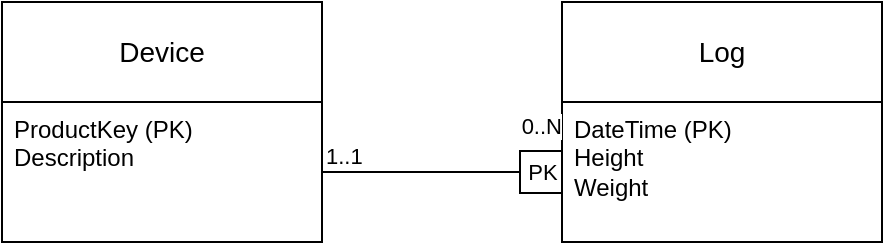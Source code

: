 <mxfile version="21.3.7" type="device" pages="5">
  <diagram name="db_schema" id="3-Kusr8PeL8G7iRzZjqA">
    <mxGraphModel dx="1434" dy="844" grid="1" gridSize="10" guides="1" tooltips="1" connect="1" arrows="1" fold="1" page="1" pageScale="1" pageWidth="827" pageHeight="1169" math="0" shadow="0">
      <root>
        <mxCell id="0" />
        <mxCell id="1" parent="0" />
        <mxCell id="TzbilVc_gsBok2wx4rR0-2" value="Device" style="swimlane;childLayout=stackLayout;horizontal=1;startSize=50;horizontalStack=0;rounded=0;fontSize=14;fontStyle=0;strokeWidth=1;resizeParent=0;resizeLast=1;shadow=0;dashed=0;align=center;arcSize=4;whiteSpace=wrap;html=1;" parent="1" vertex="1">
          <mxGeometry x="120" y="120" width="160" height="120" as="geometry" />
        </mxCell>
        <mxCell id="TzbilVc_gsBok2wx4rR0-3" value="ProductKey (PK)&lt;br&gt;Description" style="align=left;strokeColor=none;fillColor=none;spacingLeft=4;fontSize=12;verticalAlign=top;resizable=0;rotatable=0;part=1;html=1;" parent="TzbilVc_gsBok2wx4rR0-2" vertex="1">
          <mxGeometry y="50" width="160" height="70" as="geometry" />
        </mxCell>
        <mxCell id="TzbilVc_gsBok2wx4rR0-8" value="Log" style="swimlane;childLayout=stackLayout;horizontal=1;startSize=50;horizontalStack=0;rounded=0;fontSize=14;fontStyle=0;strokeWidth=1;resizeParent=0;resizeLast=1;shadow=0;dashed=0;align=center;arcSize=4;whiteSpace=wrap;html=1;swimlaneLine=1;fillColor=default;" parent="1" vertex="1">
          <mxGeometry x="400" y="120" width="160" height="120" as="geometry" />
        </mxCell>
        <mxCell id="TzbilVc_gsBok2wx4rR0-9" value="DateTime (PK)&lt;br&gt;Height&lt;br&gt;Weight" style="align=left;strokeColor=none;fillColor=none;spacingLeft=4;fontSize=12;verticalAlign=top;resizable=0;rotatable=0;part=1;html=1;" parent="TzbilVc_gsBok2wx4rR0-8" vertex="1">
          <mxGeometry y="50" width="160" height="70" as="geometry" />
        </mxCell>
        <mxCell id="TzbilVc_gsBok2wx4rR0-17" value="PK" style="endArrow=box;html=1;rounded=0;exitX=1;exitY=0.5;exitDx=0;exitDy=0;entryX=0;entryY=0.5;entryDx=0;entryDy=0;edgeStyle=orthogonalEdgeStyle;endFill=0;endSize=19;" parent="1" source="TzbilVc_gsBok2wx4rR0-3" target="TzbilVc_gsBok2wx4rR0-9" edge="1">
          <mxGeometry x="0.833" relative="1" as="geometry">
            <mxPoint x="280" y="165" as="sourcePoint" />
            <mxPoint x="420" y="190" as="targetPoint" />
            <mxPoint as="offset" />
          </mxGeometry>
        </mxCell>
        <mxCell id="TzbilVc_gsBok2wx4rR0-19" value="1..1" style="edgeLabel;resizable=0;html=1;align=left;verticalAlign=bottom;" parent="TzbilVc_gsBok2wx4rR0-17" connectable="0" vertex="1">
          <mxGeometry x="-1" relative="1" as="geometry" />
        </mxCell>
        <mxCell id="TzbilVc_gsBok2wx4rR0-20" value="0..N" style="edgeLabel;resizable=0;html=1;align=right;verticalAlign=bottom;" parent="TzbilVc_gsBok2wx4rR0-17" connectable="0" vertex="1">
          <mxGeometry x="1" relative="1" as="geometry">
            <mxPoint y="-15" as="offset" />
          </mxGeometry>
        </mxCell>
      </root>
    </mxGraphModel>
  </diagram>
  <diagram id="9_5lFCj0mgIye8ATh_m7" name="architecture">
    <mxGraphModel dx="896" dy="528" grid="1" gridSize="10" guides="1" tooltips="1" connect="1" arrows="1" fold="1" page="1" pageScale="1" pageWidth="827" pageHeight="1169" math="0" shadow="0">
      <root>
        <mxCell id="0" />
        <mxCell id="1" parent="0" />
        <mxCell id="fDyteKxTsw1w2ha29Ws7-5" value="" style="rounded=0;whiteSpace=wrap;html=1;fillColor=none;container=1;collapsible=0;recursiveResize=0;" parent="1" vertex="1">
          <mxGeometry x="320" y="360" width="280" height="280" as="geometry" />
        </mxCell>
        <mxCell id="fDyteKxTsw1w2ha29Ws7-25" style="edgeStyle=orthogonalEdgeStyle;rounded=0;orthogonalLoop=1;jettySize=auto;html=1;entryX=0.5;entryY=0;entryDx=0;entryDy=0;" parent="fDyteKxTsw1w2ha29Ws7-5" source="fDyteKxTsw1w2ha29Ws7-22" target="fDyteKxTsw1w2ha29Ws7-11" edge="1">
          <mxGeometry relative="1" as="geometry" />
        </mxCell>
        <mxCell id="fDyteKxTsw1w2ha29Ws7-22" value="" style="rounded=0;whiteSpace=wrap;html=1;recursiveResize=0;container=1;collapsible=0;" parent="fDyteKxTsw1w2ha29Ws7-5" vertex="1">
          <mxGeometry x="80" width="120" height="40" as="geometry" />
        </mxCell>
        <mxCell id="fDyteKxTsw1w2ha29Ws7-9" value="" style="shape=image;verticalLabelPosition=bottom;labelBackgroundColor=default;verticalAlign=top;aspect=fixed;imageAspect=0;image=https://upload.wikimedia.org/wikipedia/commons/thumb/c/c5/Nginx_logo.svg/2560px-Nginx_logo.svg.png;" parent="fDyteKxTsw1w2ha29Ws7-22" vertex="1">
          <mxGeometry x="25" y="12.7" width="70" height="14.59" as="geometry" />
        </mxCell>
        <mxCell id="fDyteKxTsw1w2ha29Ws7-33" value="&lt;b&gt;SERVER&lt;/b&gt;" style="rounded=0;whiteSpace=wrap;html=1;" parent="fDyteKxTsw1w2ha29Ws7-5" vertex="1">
          <mxGeometry y="240" width="280" height="40" as="geometry" />
        </mxCell>
        <mxCell id="fDyteKxTsw1w2ha29Ws7-11" value="" style="rounded=0;whiteSpace=wrap;html=1;fillColor=none;container=1;collapsible=0;recursiveResize=0;" parent="fDyteKxTsw1w2ha29Ws7-5" vertex="1">
          <mxGeometry x="40" y="80" width="200" height="120" as="geometry" />
        </mxCell>
        <mxCell id="fDyteKxTsw1w2ha29Ws7-27" style="edgeStyle=orthogonalEdgeStyle;rounded=0;orthogonalLoop=1;jettySize=auto;html=1;exitX=1;exitY=0.5;exitDx=0;exitDy=0;entryX=0;entryY=0.5;entryDx=0;entryDy=0;" parent="fDyteKxTsw1w2ha29Ws7-11" source="fDyteKxTsw1w2ha29Ws7-28" target="fDyteKxTsw1w2ha29Ws7-14" edge="1">
          <mxGeometry relative="1" as="geometry">
            <mxPoint x="83" y="80" as="sourcePoint" />
          </mxGeometry>
        </mxCell>
        <mxCell id="fDyteKxTsw1w2ha29Ws7-28" value="API" style="rounded=0;whiteSpace=wrap;html=1;" parent="fDyteKxTsw1w2ha29Ws7-11" vertex="1">
          <mxGeometry x="19.5" y="20" width="41" height="40" as="geometry" />
        </mxCell>
        <mxCell id="fDyteKxTsw1w2ha29Ws7-19" value="" style="group" parent="fDyteKxTsw1w2ha29Ws7-11" vertex="1" connectable="0">
          <mxGeometry x="140.5" y="20" width="40" height="40" as="geometry" />
        </mxCell>
        <mxCell id="fDyteKxTsw1w2ha29Ws7-14" value="" style="shape=datastore;whiteSpace=wrap;html=1;" parent="fDyteKxTsw1w2ha29Ws7-19" vertex="1">
          <mxGeometry width="40" height="40" as="geometry" />
        </mxCell>
        <mxCell id="fDyteKxTsw1w2ha29Ws7-18" value="" style="shape=image;verticalLabelPosition=bottom;labelBackgroundColor=default;verticalAlign=top;aspect=fixed;imageAspect=0;image=https://upload.wikimedia.org/wikipedia/commons/thumb/3/38/SQLite370.svg/1200px-SQLite370.svg.png;" parent="fDyteKxTsw1w2ha29Ws7-19" vertex="1">
          <mxGeometry y="16.03" width="40" height="18.97" as="geometry" />
        </mxCell>
        <mxCell id="fDyteKxTsw1w2ha29Ws7-39" value="" style="rounded=0;whiteSpace=wrap;html=1;container=1;collapsible=0;recursiveResize=0;" parent="fDyteKxTsw1w2ha29Ws7-11" vertex="1">
          <mxGeometry y="80" width="200" height="40" as="geometry" />
        </mxCell>
        <mxCell id="fDyteKxTsw1w2ha29Ws7-37" value="" style="image;sketch=0;aspect=fixed;html=1;points=[];align=center;fontSize=12;image=img/lib/mscae/Docker.svg;" parent="fDyteKxTsw1w2ha29Ws7-39" vertex="1">
          <mxGeometry x="12" y="6.8" width="32.2" height="26.4" as="geometry" />
        </mxCell>
        <mxCell id="fDyteKxTsw1w2ha29Ws7-36" value="&lt;b&gt;Docker Container&lt;/b&gt;" style="text;html=1;strokeColor=none;fillColor=none;align=center;verticalAlign=middle;whiteSpace=wrap;rounded=0;" parent="fDyteKxTsw1w2ha29Ws7-39" vertex="1">
          <mxGeometry x="50" y="5.0" width="130" height="30" as="geometry" />
        </mxCell>
        <mxCell id="G9LvsAXl9u4YjFtAsRXR-1" value="" style="rounded=0;whiteSpace=wrap;html=1;fillColor=none;container=1;collapsible=0;recursiveResize=0;" vertex="1" parent="1">
          <mxGeometry y="240" width="280" height="400" as="geometry" />
        </mxCell>
        <mxCell id="G9LvsAXl9u4YjFtAsRXR-5" value="&lt;b&gt;Device (Smart Bin)&lt;/b&gt;" style="rounded=0;whiteSpace=wrap;html=1;" vertex="1" parent="G9LvsAXl9u4YjFtAsRXR-1">
          <mxGeometry y="360" width="280" height="40" as="geometry" />
        </mxCell>
        <mxCell id="G9LvsAXl9u4YjFtAsRXR-6" value="" style="rounded=0;whiteSpace=wrap;html=1;fillColor=none;container=1;collapsible=0;recursiveResize=0;" vertex="1" parent="G9LvsAXl9u4YjFtAsRXR-1">
          <mxGeometry x="160" y="200" width="80" height="120" as="geometry" />
        </mxCell>
        <mxCell id="G9LvsAXl9u4YjFtAsRXR-12" value="Sensor" style="rounded=0;whiteSpace=wrap;html=1;container=0;collapsible=0;recursiveResize=1;" vertex="1" parent="G9LvsAXl9u4YjFtAsRXR-6">
          <mxGeometry y="80" width="80" height="40" as="geometry" />
        </mxCell>
        <mxCell id="G9LvsAXl9u4YjFtAsRXR-15" value="" style="image;aspect=fixed;perimeter=ellipsePerimeter;html=1;align=center;shadow=0;dashed=0;fontColor=#4277BB;labelBackgroundColor=default;fontSize=12;spacingTop=3;image=img/lib/ibm/users/sensor.svg;" vertex="1" parent="G9LvsAXl9u4YjFtAsRXR-6">
          <mxGeometry x="10" y="10.0" width="60" height="60" as="geometry" />
        </mxCell>
        <mxCell id="G9LvsAXl9u4YjFtAsRXR-24" value="" style="rounded=0;whiteSpace=wrap;html=1;fillColor=none;container=1;collapsible=0;recursiveResize=0;" vertex="1" parent="G9LvsAXl9u4YjFtAsRXR-1">
          <mxGeometry x="40" y="200" width="80" height="120" as="geometry" />
        </mxCell>
        <mxCell id="G9LvsAXl9u4YjFtAsRXR-25" value="Sensor" style="rounded=0;whiteSpace=wrap;html=1;container=0;collapsible=0;recursiveResize=1;" vertex="1" parent="G9LvsAXl9u4YjFtAsRXR-24">
          <mxGeometry y="80" width="80" height="40" as="geometry" />
        </mxCell>
        <mxCell id="G9LvsAXl9u4YjFtAsRXR-26" value="" style="image;aspect=fixed;perimeter=ellipsePerimeter;html=1;align=center;shadow=0;dashed=0;fontColor=#4277BB;labelBackgroundColor=default;fontSize=12;spacingTop=3;image=img/lib/ibm/users/sensor.svg;" vertex="1" parent="G9LvsAXl9u4YjFtAsRXR-24">
          <mxGeometry x="10" y="10.0" width="60" height="60" as="geometry" />
        </mxCell>
        <mxCell id="G9LvsAXl9u4YjFtAsRXR-75" value="&lt;font style=&quot;font-size: 32px;&quot;&gt;...&lt;/font&gt;" style="text;html=1;strokeColor=none;fillColor=none;align=center;verticalAlign=middle;whiteSpace=wrap;rounded=0;" vertex="1" parent="G9LvsAXl9u4YjFtAsRXR-1">
          <mxGeometry x="120" y="245" width="40" height="30" as="geometry" />
        </mxCell>
        <mxCell id="G9LvsAXl9u4YjFtAsRXR-76" value="" style="rounded=0;whiteSpace=wrap;html=1;fillColor=none;container=1;collapsible=0;recursiveResize=0;" vertex="1" parent="G9LvsAXl9u4YjFtAsRXR-1">
          <mxGeometry x="80" y="40" width="120" height="120" as="geometry" />
        </mxCell>
        <mxCell id="G9LvsAXl9u4YjFtAsRXR-77" value="Microcontroller" style="rounded=0;whiteSpace=wrap;html=1;container=0;collapsible=0;recursiveResize=1;" vertex="1" parent="G9LvsAXl9u4YjFtAsRXR-76">
          <mxGeometry y="80" width="120" height="40" as="geometry" />
        </mxCell>
        <mxCell id="fDyteKxTsw1w2ha29Ws7-2" value="" style="outlineConnect=0;dashed=0;verticalLabelPosition=bottom;verticalAlign=top;align=center;html=1;shape=mxgraph.aws3.hardware_board;fillColor=#5294CF;gradientColor=none;noLabel=0;labelPadding=-2;portConstraintRotation=0;" parent="G9LvsAXl9u4YjFtAsRXR-76" vertex="1">
          <mxGeometry x="33.12" y="10" width="53.75" height="64.3" as="geometry" />
        </mxCell>
        <mxCell id="G9LvsAXl9u4YjFtAsRXR-32" style="rounded=0;orthogonalLoop=1;jettySize=auto;html=1;entryX=0.5;entryY=0;entryDx=0;entryDy=0;startArrow=classic;startFill=1;endArrow=none;endFill=0;exitX=0.75;exitY=1;exitDx=0;exitDy=0;edgeStyle=orthogonalEdgeStyle;" edge="1" parent="G9LvsAXl9u4YjFtAsRXR-1" source="G9LvsAXl9u4YjFtAsRXR-77" target="G9LvsAXl9u4YjFtAsRXR-6">
          <mxGeometry relative="1" as="geometry" />
        </mxCell>
        <mxCell id="G9LvsAXl9u4YjFtAsRXR-33" style="rounded=0;orthogonalLoop=1;jettySize=auto;html=1;entryX=0.5;entryY=0;entryDx=0;entryDy=0;startArrow=classic;startFill=1;endArrow=none;endFill=0;exitX=0.25;exitY=1;exitDx=0;exitDy=0;edgeStyle=orthogonalEdgeStyle;" edge="1" parent="G9LvsAXl9u4YjFtAsRXR-1" source="G9LvsAXl9u4YjFtAsRXR-77" target="G9LvsAXl9u4YjFtAsRXR-24">
          <mxGeometry relative="1" as="geometry" />
        </mxCell>
        <mxCell id="G9LvsAXl9u4YjFtAsRXR-42" value="" style="rounded=0;whiteSpace=wrap;html=1;fillColor=none;container=1;collapsible=0;recursiveResize=0;" vertex="1" parent="1">
          <mxGeometry x="640" y="240" width="160" height="400" as="geometry" />
        </mxCell>
        <mxCell id="G9LvsAXl9u4YjFtAsRXR-46" value="&lt;b&gt;Client&lt;/b&gt;" style="rounded=0;whiteSpace=wrap;html=1;" vertex="1" parent="G9LvsAXl9u4YjFtAsRXR-42">
          <mxGeometry y="360" width="160" height="40" as="geometry" />
        </mxCell>
        <mxCell id="G9LvsAXl9u4YjFtAsRXR-57" value="" style="rounded=0;whiteSpace=wrap;html=1;fillColor=none;container=1;collapsible=0;recursiveResize=0;" vertex="1" parent="G9LvsAXl9u4YjFtAsRXR-42">
          <mxGeometry x="40" y="200" width="80" height="120" as="geometry" />
        </mxCell>
        <mxCell id="G9LvsAXl9u4YjFtAsRXR-58" value="Desktop" style="rounded=0;whiteSpace=wrap;html=1;container=0;collapsible=0;recursiveResize=1;" vertex="1" parent="G9LvsAXl9u4YjFtAsRXR-57">
          <mxGeometry y="80" width="80" height="40" as="geometry" />
        </mxCell>
        <mxCell id="G9LvsAXl9u4YjFtAsRXR-56" value="" style="sketch=0;outlineConnect=0;dashed=0;verticalLabelPosition=bottom;verticalAlign=top;align=center;html=1;fontSize=12;fontStyle=0;aspect=fixed;shape=mxgraph.aws4.illustration_desktop;pointerEvents=1;strokeColor=default;fillColor=#000000;" vertex="1" parent="G9LvsAXl9u4YjFtAsRXR-57">
          <mxGeometry x="10" y="14.2" width="60" height="54.61" as="geometry" />
        </mxCell>
        <mxCell id="G9LvsAXl9u4YjFtAsRXR-60" value="" style="rounded=0;whiteSpace=wrap;html=1;fillColor=none;container=1;collapsible=0;recursiveResize=0;" vertex="1" parent="G9LvsAXl9u4YjFtAsRXR-42">
          <mxGeometry x="40" y="40" width="80" height="120" as="geometry" />
        </mxCell>
        <mxCell id="G9LvsAXl9u4YjFtAsRXR-61" value="Smartphone" style="rounded=0;whiteSpace=wrap;html=1;container=0;collapsible=0;recursiveResize=1;" vertex="1" parent="G9LvsAXl9u4YjFtAsRXR-60">
          <mxGeometry y="80" width="80" height="40" as="geometry" />
        </mxCell>
        <mxCell id="fDyteKxTsw1w2ha29Ws7-3" value="" style="verticalLabelPosition=bottom;verticalAlign=top;html=1;shadow=0;dashed=0;strokeWidth=1;shape=mxgraph.android.phone2;" parent="G9LvsAXl9u4YjFtAsRXR-60" vertex="1">
          <mxGeometry x="24.1" y="10.0" width="31.8" height="62.01" as="geometry" />
        </mxCell>
        <mxCell id="G9LvsAXl9u4YjFtAsRXR-72" value="Network" style="edgeStyle=orthogonalEdgeStyle;rounded=0;orthogonalLoop=1;jettySize=auto;html=1;entryX=0.25;entryY=0;entryDx=0;entryDy=0;exitX=1;exitY=0.25;exitDx=0;exitDy=0;" edge="1" parent="1" source="G9LvsAXl9u4YjFtAsRXR-76" target="fDyteKxTsw1w2ha29Ws7-22">
          <mxGeometry relative="1" as="geometry" />
        </mxCell>
        <mxCell id="G9LvsAXl9u4YjFtAsRXR-82" value="Network" style="edgeStyle=orthogonalEdgeStyle;rounded=0;orthogonalLoop=1;jettySize=auto;html=1;entryX=0;entryY=0.25;entryDx=0;entryDy=0;exitX=0.75;exitY=0;exitDx=0;exitDy=0;startArrow=classic;startFill=1;" edge="1" parent="1" source="fDyteKxTsw1w2ha29Ws7-22" target="G9LvsAXl9u4YjFtAsRXR-42">
          <mxGeometry relative="1" as="geometry" />
        </mxCell>
      </root>
    </mxGraphModel>
  </diagram>
  <diagram id="LflUJdKDA35UECzMb9H2" name="architecture_base">
    <mxGraphModel dx="1434" dy="844" grid="1" gridSize="10" guides="1" tooltips="1" connect="1" arrows="1" fold="1" page="1" pageScale="1" pageWidth="827" pageHeight="1169" math="0" shadow="0">
      <root>
        <mxCell id="0" />
        <mxCell id="1" parent="0" />
        <mxCell id="uLUzbNzAMRytsI049bTl-49" style="edgeStyle=orthogonalEdgeStyle;rounded=0;orthogonalLoop=1;jettySize=auto;html=1;entryX=0.25;entryY=0;entryDx=0;entryDy=0;exitX=1;exitY=0.5;exitDx=0;exitDy=0;" parent="1" source="uLUzbNzAMRytsI049bTl-24" target="uLUzbNzAMRytsI049bTl-5" edge="1">
          <mxGeometry relative="1" as="geometry" />
        </mxCell>
        <mxCell id="uLUzbNzAMRytsI049bTl-15" value="" style="rounded=0;whiteSpace=wrap;html=1;fillColor=none;container=1;collapsible=0;recursiveResize=0;" parent="1" vertex="1">
          <mxGeometry y="240" width="280" height="400" as="geometry" />
        </mxCell>
        <mxCell id="uLUzbNzAMRytsI049bTl-17" value="" style="rounded=0;whiteSpace=wrap;html=1;fillColor=none;container=1;collapsible=0;recursiveResize=0;" parent="uLUzbNzAMRytsI049bTl-15" vertex="1">
          <mxGeometry x="160" y="200" width="80" height="120" as="geometry" />
        </mxCell>
        <mxCell id="uLUzbNzAMRytsI049bTl-18" value="Sensor" style="rounded=0;whiteSpace=wrap;html=1;container=0;collapsible=0;recursiveResize=1;" parent="uLUzbNzAMRytsI049bTl-17" vertex="1">
          <mxGeometry y="80" width="80" height="40" as="geometry" />
        </mxCell>
        <mxCell id="uLUzbNzAMRytsI049bTl-19" value="" style="image;aspect=fixed;perimeter=ellipsePerimeter;html=1;align=center;shadow=0;dashed=0;fontColor=#4277BB;labelBackgroundColor=default;fontSize=12;spacingTop=3;image=img/lib/ibm/users/sensor.svg;" parent="uLUzbNzAMRytsI049bTl-17" vertex="1">
          <mxGeometry x="10" y="10.0" width="60" height="60" as="geometry" />
        </mxCell>
        <mxCell id="uLUzbNzAMRytsI049bTl-20" value="" style="rounded=0;whiteSpace=wrap;html=1;fillColor=none;container=1;collapsible=0;recursiveResize=0;" parent="uLUzbNzAMRytsI049bTl-15" vertex="1">
          <mxGeometry x="40" y="200" width="80" height="120" as="geometry" />
        </mxCell>
        <mxCell id="uLUzbNzAMRytsI049bTl-21" value="Sensor" style="rounded=0;whiteSpace=wrap;html=1;container=0;collapsible=0;recursiveResize=1;" parent="uLUzbNzAMRytsI049bTl-20" vertex="1">
          <mxGeometry y="80" width="80" height="40" as="geometry" />
        </mxCell>
        <mxCell id="uLUzbNzAMRytsI049bTl-22" value="" style="image;aspect=fixed;perimeter=ellipsePerimeter;html=1;align=center;shadow=0;dashed=0;fontColor=#4277BB;labelBackgroundColor=default;fontSize=12;spacingTop=3;image=img/lib/ibm/users/sensor.svg;" parent="uLUzbNzAMRytsI049bTl-20" vertex="1">
          <mxGeometry x="10" y="10.0" width="60" height="60" as="geometry" />
        </mxCell>
        <mxCell id="uLUzbNzAMRytsI049bTl-23" value="&lt;font style=&quot;font-size: 32px;&quot;&gt;...&lt;/font&gt;" style="text;html=1;strokeColor=none;fillColor=none;align=center;verticalAlign=middle;whiteSpace=wrap;rounded=0;" parent="uLUzbNzAMRytsI049bTl-15" vertex="1">
          <mxGeometry x="120" y="245" width="40" height="30" as="geometry" />
        </mxCell>
        <mxCell id="uLUzbNzAMRytsI049bTl-24" value="" style="rounded=0;whiteSpace=wrap;html=1;fillColor=none;container=1;collapsible=0;recursiveResize=0;" parent="uLUzbNzAMRytsI049bTl-15" vertex="1">
          <mxGeometry x="80" y="40" width="120" height="120" as="geometry" />
        </mxCell>
        <mxCell id="uLUzbNzAMRytsI049bTl-25" value="Microcontroller" style="rounded=0;whiteSpace=wrap;html=1;container=0;collapsible=0;recursiveResize=1;" parent="uLUzbNzAMRytsI049bTl-24" vertex="1">
          <mxGeometry y="80" width="120" height="40" as="geometry" />
        </mxCell>
        <mxCell id="uLUzbNzAMRytsI049bTl-26" value="" style="outlineConnect=0;dashed=0;verticalLabelPosition=bottom;verticalAlign=top;align=center;html=1;shape=mxgraph.aws3.hardware_board;fillColor=#5294CF;gradientColor=none;noLabel=0;labelPadding=-2;portConstraintRotation=0;" parent="uLUzbNzAMRytsI049bTl-24" vertex="1">
          <mxGeometry x="33.12" y="10" width="53.75" height="64.3" as="geometry" />
        </mxCell>
        <mxCell id="uLUzbNzAMRytsI049bTl-27" style="rounded=0;orthogonalLoop=1;jettySize=auto;html=1;entryX=0.5;entryY=0;entryDx=0;entryDy=0;startArrow=classic;startFill=1;endArrow=none;endFill=0;exitX=0.75;exitY=1;exitDx=0;exitDy=0;edgeStyle=orthogonalEdgeStyle;" parent="uLUzbNzAMRytsI049bTl-15" source="uLUzbNzAMRytsI049bTl-25" target="uLUzbNzAMRytsI049bTl-17" edge="1">
          <mxGeometry relative="1" as="geometry" />
        </mxCell>
        <mxCell id="uLUzbNzAMRytsI049bTl-28" style="rounded=0;orthogonalLoop=1;jettySize=auto;html=1;entryX=0.5;entryY=0;entryDx=0;entryDy=0;startArrow=classic;startFill=1;endArrow=none;endFill=0;exitX=0.25;exitY=1;exitDx=0;exitDy=0;edgeStyle=orthogonalEdgeStyle;" parent="uLUzbNzAMRytsI049bTl-15" source="uLUzbNzAMRytsI049bTl-25" target="uLUzbNzAMRytsI049bTl-20" edge="1">
          <mxGeometry relative="1" as="geometry" />
        </mxCell>
        <mxCell id="uLUzbNzAMRytsI049bTl-16" value="&lt;b&gt;Device(s)&lt;/b&gt;" style="rounded=0;whiteSpace=wrap;html=1;" parent="uLUzbNzAMRytsI049bTl-15" vertex="1">
          <mxGeometry y="360" width="280" height="40" as="geometry" />
        </mxCell>
        <mxCell id="uLUzbNzAMRytsI049bTl-48" style="edgeStyle=orthogonalEdgeStyle;rounded=0;orthogonalLoop=1;jettySize=auto;html=1;entryX=0.75;entryY=0;entryDx=0;entryDy=0;exitX=0;exitY=0.25;exitDx=0;exitDy=0;" parent="1" source="uLUzbNzAMRytsI049bTl-50" target="uLUzbNzAMRytsI049bTl-5" edge="1">
          <mxGeometry relative="1" as="geometry">
            <mxPoint x="640.0" y="440.0" as="sourcePoint" />
          </mxGeometry>
        </mxCell>
        <mxCell id="uLUzbNzAMRytsI049bTl-5" value="&lt;b&gt;Data Processing Center&lt;/b&gt;" style="rounded=0;whiteSpace=wrap;html=1;" parent="1" vertex="1">
          <mxGeometry x="320" y="600" width="280" height="40" as="geometry" />
        </mxCell>
        <mxCell id="uLUzbNzAMRytsI049bTl-46" value="" style="rounded=0;whiteSpace=wrap;html=1;fillColor=none;container=1;collapsible=0;recursiveResize=0;" parent="1" vertex="1">
          <mxGeometry x="320" y="240" width="280" height="320" as="geometry" />
        </mxCell>
        <mxCell id="uLUzbNzAMRytsI049bTl-47" value="&lt;b&gt;Network&lt;/b&gt;" style="rounded=0;whiteSpace=wrap;html=1;container=0;collapsible=0;recursiveResize=1;" parent="uLUzbNzAMRytsI049bTl-46" vertex="1">
          <mxGeometry width="280" height="40" as="geometry" />
        </mxCell>
        <mxCell id="uLUzbNzAMRytsI049bTl-50" value="" style="rounded=0;whiteSpace=wrap;html=1;fillColor=none;container=1;collapsible=0;recursiveResize=0;" parent="1" vertex="1">
          <mxGeometry x="640" y="240" width="160" height="400" as="geometry" />
        </mxCell>
        <mxCell id="uLUzbNzAMRytsI049bTl-51" value="&lt;b&gt;User Interface&lt;/b&gt;" style="rounded=0;whiteSpace=wrap;html=1;" parent="uLUzbNzAMRytsI049bTl-50" vertex="1">
          <mxGeometry y="360" width="160" height="40" as="geometry" />
        </mxCell>
        <mxCell id="uLUzbNzAMRytsI049bTl-52" value="" style="rounded=0;whiteSpace=wrap;html=1;fillColor=none;container=1;collapsible=0;recursiveResize=0;" parent="uLUzbNzAMRytsI049bTl-50" vertex="1">
          <mxGeometry x="40" y="200" width="80" height="120" as="geometry" />
        </mxCell>
        <mxCell id="uLUzbNzAMRytsI049bTl-53" value="Desktop" style="rounded=0;whiteSpace=wrap;html=1;container=0;collapsible=0;recursiveResize=1;" parent="uLUzbNzAMRytsI049bTl-52" vertex="1">
          <mxGeometry y="80" width="80" height="40" as="geometry" />
        </mxCell>
        <mxCell id="uLUzbNzAMRytsI049bTl-54" value="" style="sketch=0;outlineConnect=0;dashed=0;verticalLabelPosition=bottom;verticalAlign=top;align=center;html=1;fontSize=12;fontStyle=0;aspect=fixed;shape=mxgraph.aws4.illustration_desktop;pointerEvents=1;strokeColor=default;fillColor=#000000;" parent="uLUzbNzAMRytsI049bTl-52" vertex="1">
          <mxGeometry x="10" y="14.2" width="60" height="54.61" as="geometry" />
        </mxCell>
        <mxCell id="uLUzbNzAMRytsI049bTl-55" value="" style="rounded=0;whiteSpace=wrap;html=1;fillColor=none;container=1;collapsible=0;recursiveResize=0;" parent="uLUzbNzAMRytsI049bTl-50" vertex="1">
          <mxGeometry x="40" y="40" width="80" height="120" as="geometry" />
        </mxCell>
        <mxCell id="uLUzbNzAMRytsI049bTl-56" value="Smartphone" style="rounded=0;whiteSpace=wrap;html=1;container=0;collapsible=0;recursiveResize=1;" parent="uLUzbNzAMRytsI049bTl-55" vertex="1">
          <mxGeometry y="80" width="80" height="40" as="geometry" />
        </mxCell>
        <mxCell id="uLUzbNzAMRytsI049bTl-57" value="" style="verticalLabelPosition=bottom;verticalAlign=top;html=1;shadow=0;dashed=0;strokeWidth=1;shape=mxgraph.android.phone2;" parent="uLUzbNzAMRytsI049bTl-55" vertex="1">
          <mxGeometry x="24.1" y="10.0" width="31.8" height="62.01" as="geometry" />
        </mxCell>
      </root>
    </mxGraphModel>
  </diagram>
  <diagram id="43obz_W1snOm_pnbtg8-" name="flow">
    <mxGraphModel dx="683" dy="402" grid="1" gridSize="10" guides="1" tooltips="1" connect="1" arrows="1" fold="1" page="1" pageScale="1" pageWidth="827" pageHeight="1169" math="0" shadow="0">
      <root>
        <mxCell id="0" />
        <mxCell id="1" parent="0" />
        <mxCell id="YQauaf09ehInoLkgsP6h-1" style="edgeStyle=orthogonalEdgeStyle;rounded=0;orthogonalLoop=1;jettySize=auto;html=1;entryX=0;entryY=0.5;entryDx=0;entryDy=0;" parent="1" source="YQauaf09ehInoLkgsP6h-3" target="YQauaf09ehInoLkgsP6h-5" edge="1">
          <mxGeometry relative="1" as="geometry" />
        </mxCell>
        <mxCell id="YQauaf09ehInoLkgsP6h-2" style="edgeStyle=orthogonalEdgeStyle;rounded=0;orthogonalLoop=1;jettySize=auto;html=1;entryX=0;entryY=0.5;entryDx=0;entryDy=0;" parent="1" source="YQauaf09ehInoLkgsP6h-3" target="YQauaf09ehInoLkgsP6h-7" edge="1">
          <mxGeometry relative="1" as="geometry" />
        </mxCell>
        <mxCell id="YQauaf09ehInoLkgsP6h-3" value="Present Idea" style="rounded=0;whiteSpace=wrap;html=1;" parent="1" vertex="1">
          <mxGeometry x="120" y="160" width="80" height="40" as="geometry" />
        </mxCell>
        <mxCell id="YQauaf09ehInoLkgsP6h-4" style="edgeStyle=orthogonalEdgeStyle;rounded=0;orthogonalLoop=1;jettySize=auto;html=1;entryX=0;entryY=0.5;entryDx=0;entryDy=0;" parent="1" source="YQauaf09ehInoLkgsP6h-5" target="YQauaf09ehInoLkgsP6h-9" edge="1">
          <mxGeometry relative="1" as="geometry" />
        </mxCell>
        <mxCell id="YQauaf09ehInoLkgsP6h-5" value="Implement" style="rounded=0;whiteSpace=wrap;html=1;" parent="1" vertex="1">
          <mxGeometry x="240" y="120" width="80" height="40" as="geometry" />
        </mxCell>
        <mxCell id="YQauaf09ehInoLkgsP6h-6" style="edgeStyle=orthogonalEdgeStyle;rounded=0;orthogonalLoop=1;jettySize=auto;html=1;entryX=0;entryY=0.5;entryDx=0;entryDy=0;" parent="1" source="YQauaf09ehInoLkgsP6h-7" target="YQauaf09ehInoLkgsP6h-9" edge="1">
          <mxGeometry relative="1" as="geometry" />
        </mxCell>
        <mxCell id="YQauaf09ehInoLkgsP6h-7" value="Research" style="rounded=0;whiteSpace=wrap;html=1;" parent="1" vertex="1">
          <mxGeometry x="240" y="200" width="80" height="40" as="geometry" />
        </mxCell>
        <mxCell id="YQauaf09ehInoLkgsP6h-8" style="edgeStyle=orthogonalEdgeStyle;rounded=0;orthogonalLoop=1;jettySize=auto;html=1;entryX=0;entryY=0.5;entryDx=0;entryDy=0;" parent="1" source="YQauaf09ehInoLkgsP6h-9" target="bDCkwBF-Ui2BfDc-mzuL-1" edge="1">
          <mxGeometry relative="1" as="geometry" />
        </mxCell>
        <mxCell id="YQauaf09ehInoLkgsP6h-9" value="Evaluate" style="rounded=0;whiteSpace=wrap;html=1;" parent="1" vertex="1">
          <mxGeometry x="360" y="160" width="80" height="40" as="geometry" />
        </mxCell>
        <mxCell id="YQauaf09ehInoLkgsP6h-10" style="edgeStyle=orthogonalEdgeStyle;rounded=0;orthogonalLoop=1;jettySize=auto;html=1;entryX=1;entryY=0.5;entryDx=0;entryDy=0;exitX=0.5;exitY=0;exitDx=0;exitDy=0;" parent="1" source="YQauaf09ehInoLkgsP6h-11" target="YQauaf09ehInoLkgsP6h-13" edge="1">
          <mxGeometry relative="1" as="geometry">
            <Array as="points">
              <mxPoint x="755" y="60" />
            </Array>
          </mxGeometry>
        </mxCell>
        <mxCell id="YQauaf09ehInoLkgsP6h-11" value="Implement idea" style="rounded=0;whiteSpace=wrap;html=1;" parent="1" vertex="1">
          <mxGeometry x="720" y="160" width="80" height="40" as="geometry" />
        </mxCell>
        <mxCell id="YQauaf09ehInoLkgsP6h-12" style="edgeStyle=orthogonalEdgeStyle;rounded=0;orthogonalLoop=1;jettySize=auto;html=1;entryX=0.5;entryY=0;entryDx=0;entryDy=0;" parent="1" source="YQauaf09ehInoLkgsP6h-13" target="YQauaf09ehInoLkgsP6h-18" edge="1">
          <mxGeometry relative="1" as="geometry" />
        </mxCell>
        <mxCell id="YQauaf09ehInoLkgsP6h-13" value="Take note" style="shape=parallelogram;perimeter=parallelogramPerimeter;whiteSpace=wrap;html=1;fixedSize=1;" parent="1" vertex="1">
          <mxGeometry x="580" y="40" width="120" height="40" as="geometry" />
        </mxCell>
        <mxCell id="YQauaf09ehInoLkgsP6h-14" value="no" style="edgeStyle=orthogonalEdgeStyle;rounded=0;orthogonalLoop=1;jettySize=auto;html=1;entryX=0.5;entryY=1;entryDx=0;entryDy=0;fontColor=#FF0000;" parent="1" source="YQauaf09ehInoLkgsP6h-16" target="YQauaf09ehInoLkgsP6h-13" edge="1">
          <mxGeometry relative="1" as="geometry">
            <Array as="points">
              <mxPoint x="640" y="80" />
            </Array>
          </mxGeometry>
        </mxCell>
        <mxCell id="YQauaf09ehInoLkgsP6h-15" value="yes" style="edgeStyle=orthogonalEdgeStyle;rounded=0;orthogonalLoop=1;jettySize=auto;html=1;entryX=0;entryY=0.5;entryDx=0;entryDy=0;fontColor=#00FF00;" parent="1" source="YQauaf09ehInoLkgsP6h-16" target="YQauaf09ehInoLkgsP6h-11" edge="1">
          <mxGeometry relative="1" as="geometry" />
        </mxCell>
        <mxCell id="YQauaf09ehInoLkgsP6h-16" value="is effective" style="rhombus;whiteSpace=wrap;html=1;" parent="1" vertex="1">
          <mxGeometry x="600" y="140" width="80" height="80" as="geometry" />
        </mxCell>
        <mxCell id="YQauaf09ehInoLkgsP6h-17" style="edgeStyle=orthogonalEdgeStyle;rounded=0;orthogonalLoop=1;jettySize=auto;html=1;entryX=0;entryY=0.5;entryDx=0;entryDy=0;" parent="1" source="YQauaf09ehInoLkgsP6h-18" target="YQauaf09ehInoLkgsP6h-3" edge="1">
          <mxGeometry relative="1" as="geometry" />
        </mxCell>
        <mxCell id="YQauaf09ehInoLkgsP6h-18" value="Explore" style="ellipse;whiteSpace=wrap;html=1;rounded=0;" parent="1" vertex="1">
          <mxGeometry y="160" width="80" height="40" as="geometry" />
        </mxCell>
        <mxCell id="bDCkwBF-Ui2BfDc-mzuL-2" style="edgeStyle=orthogonalEdgeStyle;rounded=0;orthogonalLoop=1;jettySize=auto;html=1;entryX=0;entryY=0.5;entryDx=0;entryDy=0;" edge="1" parent="1" source="bDCkwBF-Ui2BfDc-mzuL-1" target="YQauaf09ehInoLkgsP6h-16">
          <mxGeometry relative="1" as="geometry" />
        </mxCell>
        <mxCell id="bDCkwBF-Ui2BfDc-mzuL-1" value="Compare" style="rounded=0;whiteSpace=wrap;html=1;" vertex="1" parent="1">
          <mxGeometry x="480" y="160" width="80" height="40" as="geometry" />
        </mxCell>
      </root>
    </mxGraphModel>
  </diagram>
  <diagram id="UTzrnPm3NhsC9rfkatF2" name="Page-5">
    <mxGraphModel dx="1434" dy="844" grid="1" gridSize="10" guides="1" tooltips="1" connect="1" arrows="1" fold="1" page="1" pageScale="1" pageWidth="827" pageHeight="1169" math="0" shadow="0">
      <root>
        <mxCell id="0" />
        <mxCell id="1" parent="0" />
      </root>
    </mxGraphModel>
  </diagram>
</mxfile>
